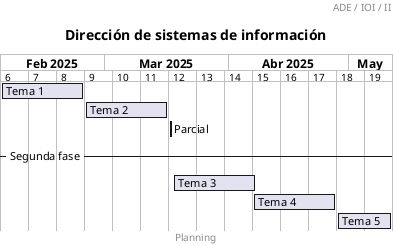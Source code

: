 @startgantt
Project starts the 3th of february 2025
language es
printscale weekly
hide footbox


header ADE / IOI / II

footer Planning

title Dirección de sistemas de información

[Tema 1] requires 3 weeks
[Tema 2] requires 3 weeks
[Parcial] requires 1 day
-- Segunda fase --
[Tema 3] requires 3 weeks
[Tema 4] requires 3 weeks
[Tema 5] requires 2 weeks

[Tema 1] starts D+0
[Tema 2] starts D+21
[Parcial] starts D+42
[Tema 3] starts D+43
[Tema 4] starts D+63
[Tema 5] starts D+84
@endgantt